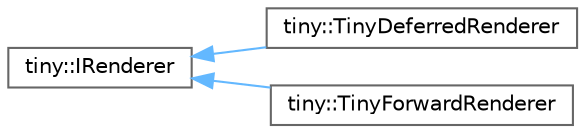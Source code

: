 digraph "Graphical Class Hierarchy"
{
 // LATEX_PDF_SIZE
  bgcolor="transparent";
  edge [fontname=Helvetica,fontsize=10,labelfontname=Helvetica,labelfontsize=10];
  node [fontname=Helvetica,fontsize=10,shape=box,height=0.2,width=0.4];
  rankdir="LR";
  Node0 [id="Node000000",label="tiny::IRenderer",height=0.2,width=0.4,color="grey40", fillcolor="white", style="filled",URL="$classtiny_1_1_i_renderer.html",tooltip=" "];
  Node0 -> Node1 [id="edge27_Node000000_Node000001",dir="back",color="steelblue1",style="solid",tooltip=" "];
  Node1 [id="Node000001",label="tiny::TinyDeferredRenderer",height=0.2,width=0.4,color="grey40", fillcolor="white", style="filled",URL="$classtiny_1_1_tiny_deferred_renderer.html",tooltip=" "];
  Node0 -> Node2 [id="edge28_Node000000_Node000002",dir="back",color="steelblue1",style="solid",tooltip=" "];
  Node2 [id="Node000002",label="tiny::TinyForwardRenderer",height=0.2,width=0.4,color="grey40", fillcolor="white", style="filled",URL="$classtiny_1_1_tiny_forward_renderer.html",tooltip=" "];
}
